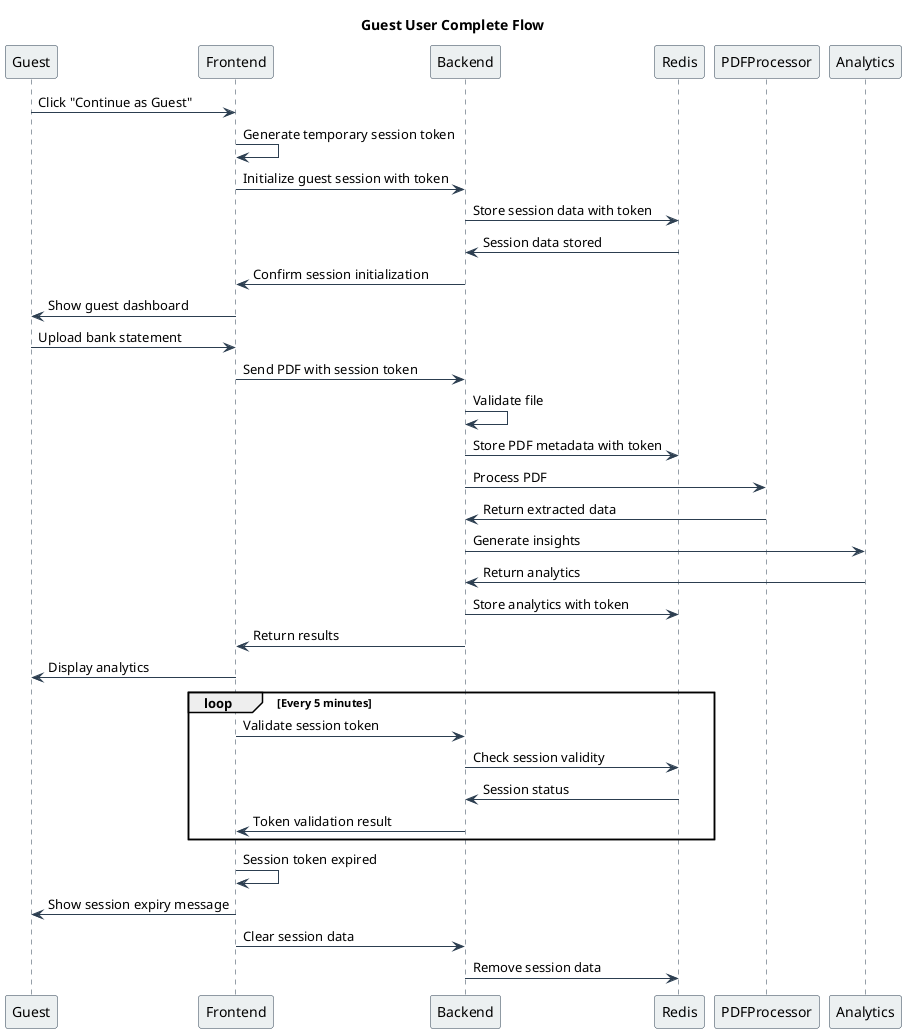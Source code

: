 @startuml Guest User Flow
title Guest User Complete Flow

' Styling
skinparam sequence {
    ArrowColor #2C3E50
    ActorBorderColor #2C3E50
    LifeLineBorderColor #2C3E50
    ParticipantBorderColor #2C3E50
    ParticipantBackgroundColor #ECF0F1
}

participant Guest
participant Frontend
participant Backend
participant Redis
participant PDFProcessor
participant Analytics

' Initial Session
Guest -> Frontend: Click "Continue as Guest"
Frontend -> Frontend: Generate temporary session token
Frontend -> Backend: Initialize guest session with token
Backend -> Redis: Store session data with token
Redis -> Backend: Session data stored
Backend -> Frontend: Confirm session initialization
Frontend -> Guest: Show guest dashboard

' PDF Upload and Processing
Guest -> Frontend: Upload bank statement
Frontend -> Backend: Send PDF with session token
Backend -> Backend: Validate file
Backend -> Redis: Store PDF metadata with token
Backend -> PDFProcessor: Process PDF
PDFProcessor -> Backend: Return extracted data
Backend -> Analytics: Generate insights
Analytics -> Backend: Return analytics
Backend -> Redis: Store analytics with token
Backend -> Frontend: Return results
Frontend -> Guest: Display analytics

' Session Management
loop Every 5 minutes
    Frontend -> Backend: Validate session token
    Backend -> Redis: Check session validity
    Redis -> Backend: Session status
    Backend -> Frontend: Token validation result
end

' Session Expiry
Frontend -> Frontend: Session token expired
Frontend -> Guest: Show session expiry message
Frontend -> Backend: Clear session data
Backend -> Redis: Remove session data

@enduml 